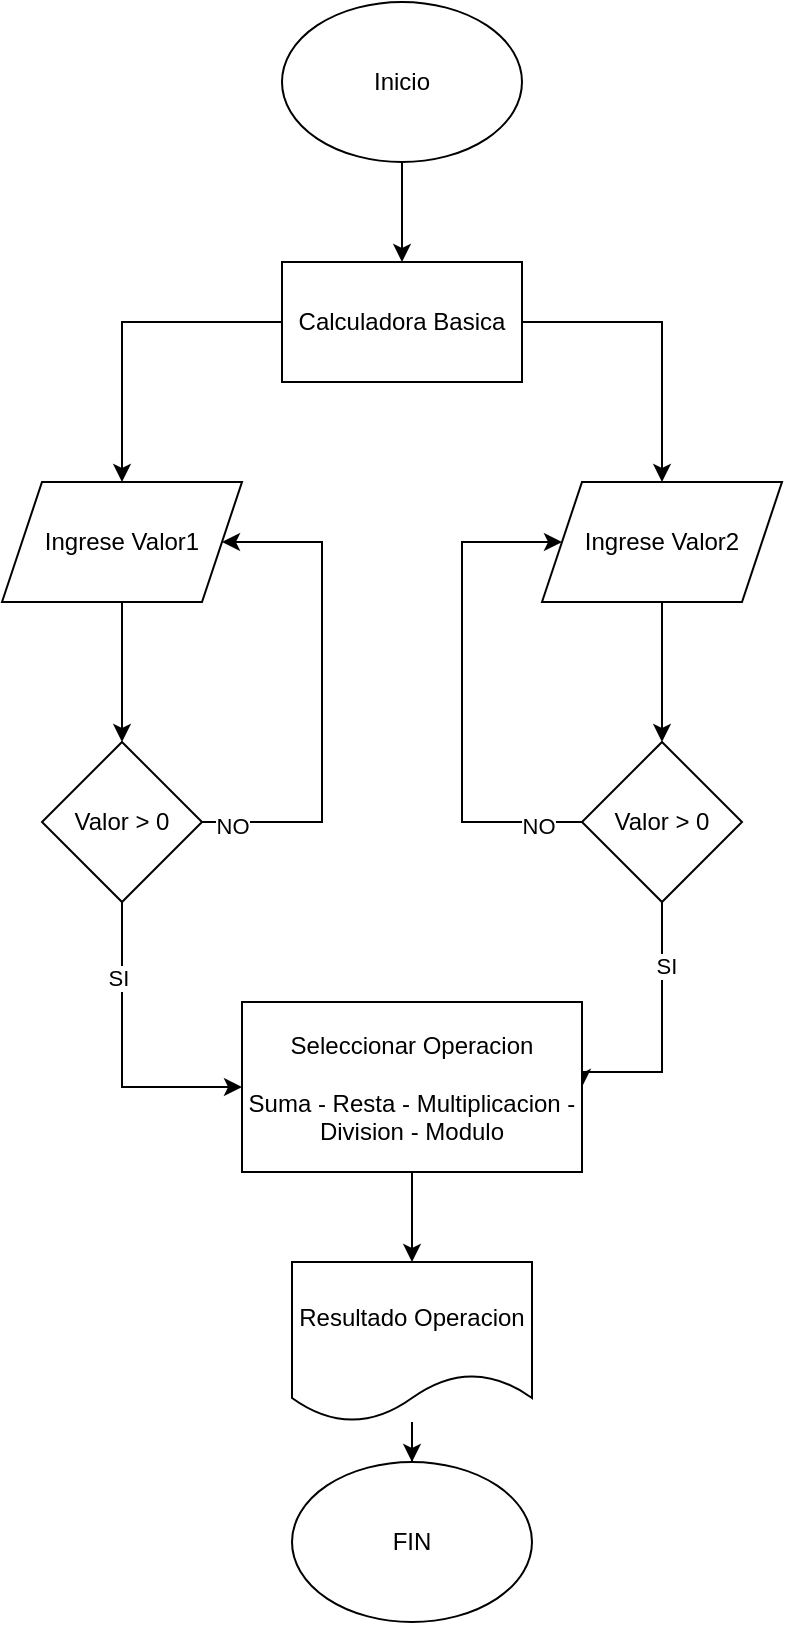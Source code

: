 <mxfile version="23.1.1" type="device">
  <diagram name="Página-1" id="coTKvjQlKIKFWbdNmKuG">
    <mxGraphModel dx="1434" dy="746" grid="1" gridSize="10" guides="1" tooltips="1" connect="1" arrows="1" fold="1" page="1" pageScale="1" pageWidth="827" pageHeight="1169" math="0" shadow="0">
      <root>
        <mxCell id="0" />
        <mxCell id="1" parent="0" />
        <mxCell id="UGSfjqcHQ7StBELT_S3b-5" style="edgeStyle=orthogonalEdgeStyle;rounded=0;orthogonalLoop=1;jettySize=auto;html=1;entryX=0.5;entryY=0;entryDx=0;entryDy=0;" edge="1" parent="1" source="UGSfjqcHQ7StBELT_S3b-1" target="UGSfjqcHQ7StBELT_S3b-4">
          <mxGeometry relative="1" as="geometry" />
        </mxCell>
        <mxCell id="UGSfjqcHQ7StBELT_S3b-1" value="Inicio" style="ellipse;whiteSpace=wrap;html=1;" vertex="1" parent="1">
          <mxGeometry x="300" y="20" width="120" height="80" as="geometry" />
        </mxCell>
        <mxCell id="UGSfjqcHQ7StBELT_S3b-9" style="edgeStyle=orthogonalEdgeStyle;rounded=0;orthogonalLoop=1;jettySize=auto;html=1;entryX=0.5;entryY=0;entryDx=0;entryDy=0;" edge="1" parent="1" source="UGSfjqcHQ7StBELT_S3b-2" target="UGSfjqcHQ7StBELT_S3b-8">
          <mxGeometry relative="1" as="geometry" />
        </mxCell>
        <mxCell id="UGSfjqcHQ7StBELT_S3b-2" value="Ingrese Valor1" style="shape=parallelogram;perimeter=parallelogramPerimeter;whiteSpace=wrap;html=1;fixedSize=1;" vertex="1" parent="1">
          <mxGeometry x="160" y="260" width="120" height="60" as="geometry" />
        </mxCell>
        <mxCell id="UGSfjqcHQ7StBELT_S3b-12" style="edgeStyle=orthogonalEdgeStyle;rounded=0;orthogonalLoop=1;jettySize=auto;html=1;entryX=0.5;entryY=0;entryDx=0;entryDy=0;" edge="1" parent="1" source="UGSfjqcHQ7StBELT_S3b-3" target="UGSfjqcHQ7StBELT_S3b-11">
          <mxGeometry relative="1" as="geometry" />
        </mxCell>
        <mxCell id="UGSfjqcHQ7StBELT_S3b-3" value="Ingrese Valor2" style="shape=parallelogram;perimeter=parallelogramPerimeter;whiteSpace=wrap;html=1;fixedSize=1;" vertex="1" parent="1">
          <mxGeometry x="430" y="260" width="120" height="60" as="geometry" />
        </mxCell>
        <mxCell id="UGSfjqcHQ7StBELT_S3b-6" style="edgeStyle=orthogonalEdgeStyle;rounded=0;orthogonalLoop=1;jettySize=auto;html=1;" edge="1" parent="1" source="UGSfjqcHQ7StBELT_S3b-4" target="UGSfjqcHQ7StBELT_S3b-2">
          <mxGeometry relative="1" as="geometry" />
        </mxCell>
        <mxCell id="UGSfjqcHQ7StBELT_S3b-7" style="edgeStyle=orthogonalEdgeStyle;rounded=0;orthogonalLoop=1;jettySize=auto;html=1;entryX=0.5;entryY=0;entryDx=0;entryDy=0;" edge="1" parent="1" source="UGSfjqcHQ7StBELT_S3b-4" target="UGSfjqcHQ7StBELT_S3b-3">
          <mxGeometry relative="1" as="geometry" />
        </mxCell>
        <mxCell id="UGSfjqcHQ7StBELT_S3b-4" value="Calculadora Basica" style="rounded=0;whiteSpace=wrap;html=1;" vertex="1" parent="1">
          <mxGeometry x="300" y="150" width="120" height="60" as="geometry" />
        </mxCell>
        <mxCell id="UGSfjqcHQ7StBELT_S3b-10" style="edgeStyle=orthogonalEdgeStyle;rounded=0;orthogonalLoop=1;jettySize=auto;html=1;entryX=1;entryY=0.5;entryDx=0;entryDy=0;" edge="1" parent="1" source="UGSfjqcHQ7StBELT_S3b-8" target="UGSfjqcHQ7StBELT_S3b-2">
          <mxGeometry relative="1" as="geometry">
            <mxPoint x="340" y="240" as="targetPoint" />
            <Array as="points">
              <mxPoint x="320" y="430" />
              <mxPoint x="320" y="290" />
            </Array>
          </mxGeometry>
        </mxCell>
        <mxCell id="UGSfjqcHQ7StBELT_S3b-15" value="NO" style="edgeLabel;html=1;align=center;verticalAlign=middle;resizable=0;points=[];" vertex="1" connectable="0" parent="UGSfjqcHQ7StBELT_S3b-10">
          <mxGeometry x="-0.881" y="-2" relative="1" as="geometry">
            <mxPoint as="offset" />
          </mxGeometry>
        </mxCell>
        <mxCell id="UGSfjqcHQ7StBELT_S3b-18" style="edgeStyle=orthogonalEdgeStyle;rounded=0;orthogonalLoop=1;jettySize=auto;html=1;exitX=0.5;exitY=1;exitDx=0;exitDy=0;entryX=0;entryY=0.5;entryDx=0;entryDy=0;" edge="1" parent="1" source="UGSfjqcHQ7StBELT_S3b-8" target="UGSfjqcHQ7StBELT_S3b-17">
          <mxGeometry relative="1" as="geometry" />
        </mxCell>
        <mxCell id="UGSfjqcHQ7StBELT_S3b-24" value="SI" style="edgeLabel;html=1;align=center;verticalAlign=middle;resizable=0;points=[];" vertex="1" connectable="0" parent="UGSfjqcHQ7StBELT_S3b-18">
          <mxGeometry x="-0.502" y="-2" relative="1" as="geometry">
            <mxPoint as="offset" />
          </mxGeometry>
        </mxCell>
        <mxCell id="UGSfjqcHQ7StBELT_S3b-8" value="Valor &amp;gt; 0" style="rhombus;whiteSpace=wrap;html=1;" vertex="1" parent="1">
          <mxGeometry x="180" y="390" width="80" height="80" as="geometry" />
        </mxCell>
        <mxCell id="UGSfjqcHQ7StBELT_S3b-19" style="edgeStyle=orthogonalEdgeStyle;rounded=0;orthogonalLoop=1;jettySize=auto;html=1;entryX=1;entryY=0.5;entryDx=0;entryDy=0;" edge="1" parent="1" source="UGSfjqcHQ7StBELT_S3b-11" target="UGSfjqcHQ7StBELT_S3b-17">
          <mxGeometry relative="1" as="geometry">
            <Array as="points">
              <mxPoint x="490" y="555" />
            </Array>
          </mxGeometry>
        </mxCell>
        <mxCell id="UGSfjqcHQ7StBELT_S3b-25" value="SI" style="edgeLabel;html=1;align=center;verticalAlign=middle;resizable=0;points=[];" vertex="1" connectable="0" parent="UGSfjqcHQ7StBELT_S3b-19">
          <mxGeometry x="-0.517" y="2" relative="1" as="geometry">
            <mxPoint as="offset" />
          </mxGeometry>
        </mxCell>
        <mxCell id="UGSfjqcHQ7StBELT_S3b-26" style="edgeStyle=orthogonalEdgeStyle;rounded=0;orthogonalLoop=1;jettySize=auto;html=1;entryX=0;entryY=0.5;entryDx=0;entryDy=0;" edge="1" parent="1" source="UGSfjqcHQ7StBELT_S3b-11" target="UGSfjqcHQ7StBELT_S3b-3">
          <mxGeometry relative="1" as="geometry">
            <Array as="points">
              <mxPoint x="390" y="430" />
              <mxPoint x="390" y="290" />
            </Array>
          </mxGeometry>
        </mxCell>
        <mxCell id="UGSfjqcHQ7StBELT_S3b-27" value="NO" style="edgeLabel;html=1;align=center;verticalAlign=middle;resizable=0;points=[];" vertex="1" connectable="0" parent="UGSfjqcHQ7StBELT_S3b-26">
          <mxGeometry x="-0.819" y="2" relative="1" as="geometry">
            <mxPoint as="offset" />
          </mxGeometry>
        </mxCell>
        <mxCell id="UGSfjqcHQ7StBELT_S3b-11" value="Valor &amp;gt; 0" style="rhombus;whiteSpace=wrap;html=1;" vertex="1" parent="1">
          <mxGeometry x="450" y="390" width="80" height="80" as="geometry" />
        </mxCell>
        <mxCell id="UGSfjqcHQ7StBELT_S3b-21" style="edgeStyle=orthogonalEdgeStyle;rounded=0;orthogonalLoop=1;jettySize=auto;html=1;entryX=0.5;entryY=0;entryDx=0;entryDy=0;" edge="1" parent="1" source="UGSfjqcHQ7StBELT_S3b-17" target="UGSfjqcHQ7StBELT_S3b-20">
          <mxGeometry relative="1" as="geometry" />
        </mxCell>
        <mxCell id="UGSfjqcHQ7StBELT_S3b-17" value="Seleccionar Operacion&lt;br&gt;&lt;br&gt;Suma - Resta - Multiplicacion - Division - Modulo" style="rounded=0;whiteSpace=wrap;html=1;" vertex="1" parent="1">
          <mxGeometry x="280" y="520" width="170" height="85" as="geometry" />
        </mxCell>
        <mxCell id="UGSfjqcHQ7StBELT_S3b-23" style="edgeStyle=orthogonalEdgeStyle;rounded=0;orthogonalLoop=1;jettySize=auto;html=1;" edge="1" parent="1" source="UGSfjqcHQ7StBELT_S3b-20" target="UGSfjqcHQ7StBELT_S3b-22">
          <mxGeometry relative="1" as="geometry" />
        </mxCell>
        <mxCell id="UGSfjqcHQ7StBELT_S3b-20" value="Resultado Operacion" style="shape=document;whiteSpace=wrap;html=1;boundedLbl=1;" vertex="1" parent="1">
          <mxGeometry x="305" y="650" width="120" height="80" as="geometry" />
        </mxCell>
        <mxCell id="UGSfjqcHQ7StBELT_S3b-22" value="FIN" style="ellipse;whiteSpace=wrap;html=1;" vertex="1" parent="1">
          <mxGeometry x="305" y="750" width="120" height="80" as="geometry" />
        </mxCell>
      </root>
    </mxGraphModel>
  </diagram>
</mxfile>
